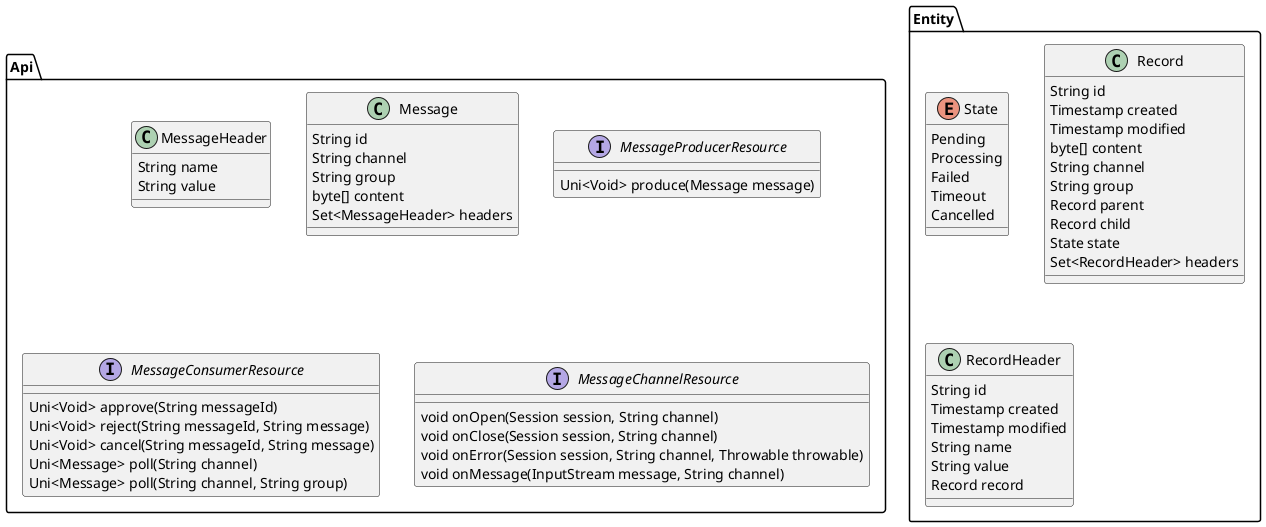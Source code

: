 @startuml

package Api {

    class MessageHeader {
        String name
        String value
    }

    class Message {
        String id
        String channel
        String group
        byte[] content
        Set<MessageHeader> headers
    }

    interface MessageProducerResource {
        Uni<Void> produce(Message message)
    }

    interface MessageConsumerResource {
        Uni<Void> approve(String messageId)
        Uni<Void> reject(String messageId, String message)
        Uni<Void> cancel(String messageId, String message)
        Uni<Message> poll(String channel)
        Uni<Message> poll(String channel, String group)
    }

    interface MessageChannelResource {
        void onOpen(Session session, String channel)
        void onClose(Session session, String channel)
        void onError(Session session, String channel, Throwable throwable)
        void onMessage(InputStream message, String channel)
    }

}

package Entity {

    enum State {
        Pending
        Processing
        Failed
        Timeout
        Cancelled
    }

    class Record {
        String id
        Timestamp created
        Timestamp modified
        byte[] content
        String channel
        String group
        Record parent
        Record child
        State state
        Set<RecordHeader> headers
    }

    class RecordHeader {
        String id
        Timestamp created
        Timestamp modified
        String name
        String value
        Record record
    }
}



@enduml
